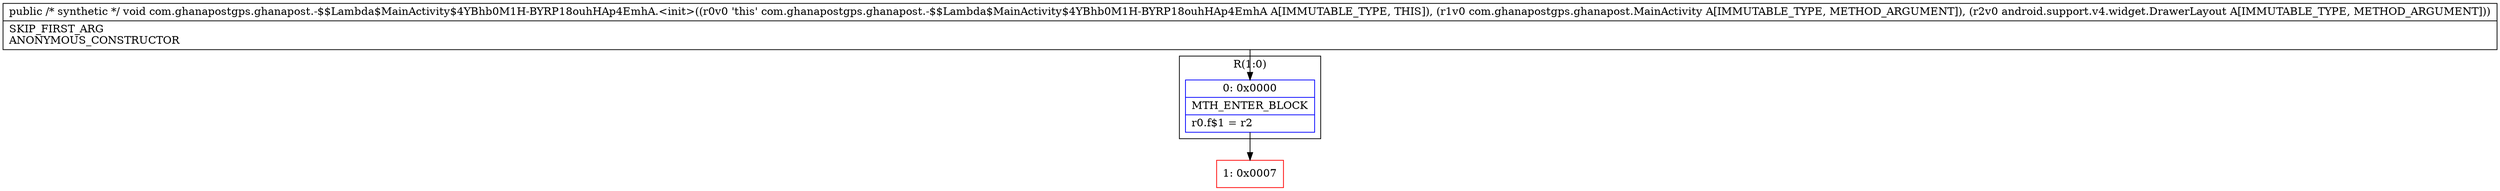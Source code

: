 digraph "CFG forcom.ghanapostgps.ghanapost.\-$$Lambda$MainActivity$4YBhb0M1H\-BYRP18ouhHAp4EmhA.\<init\>(Lcom\/ghanapostgps\/ghanapost\/MainActivity;Landroid\/support\/v4\/widget\/DrawerLayout;)V" {
subgraph cluster_Region_84836663 {
label = "R(1:0)";
node [shape=record,color=blue];
Node_0 [shape=record,label="{0\:\ 0x0000|MTH_ENTER_BLOCK\l|r0.f$1 = r2\l}"];
}
Node_1 [shape=record,color=red,label="{1\:\ 0x0007}"];
MethodNode[shape=record,label="{public \/* synthetic *\/ void com.ghanapostgps.ghanapost.\-$$Lambda$MainActivity$4YBhb0M1H\-BYRP18ouhHAp4EmhA.\<init\>((r0v0 'this' com.ghanapostgps.ghanapost.\-$$Lambda$MainActivity$4YBhb0M1H\-BYRP18ouhHAp4EmhA A[IMMUTABLE_TYPE, THIS]), (r1v0 com.ghanapostgps.ghanapost.MainActivity A[IMMUTABLE_TYPE, METHOD_ARGUMENT]), (r2v0 android.support.v4.widget.DrawerLayout A[IMMUTABLE_TYPE, METHOD_ARGUMENT]))  | SKIP_FIRST_ARG\lANONYMOUS_CONSTRUCTOR\l}"];
MethodNode -> Node_0;
Node_0 -> Node_1;
}

